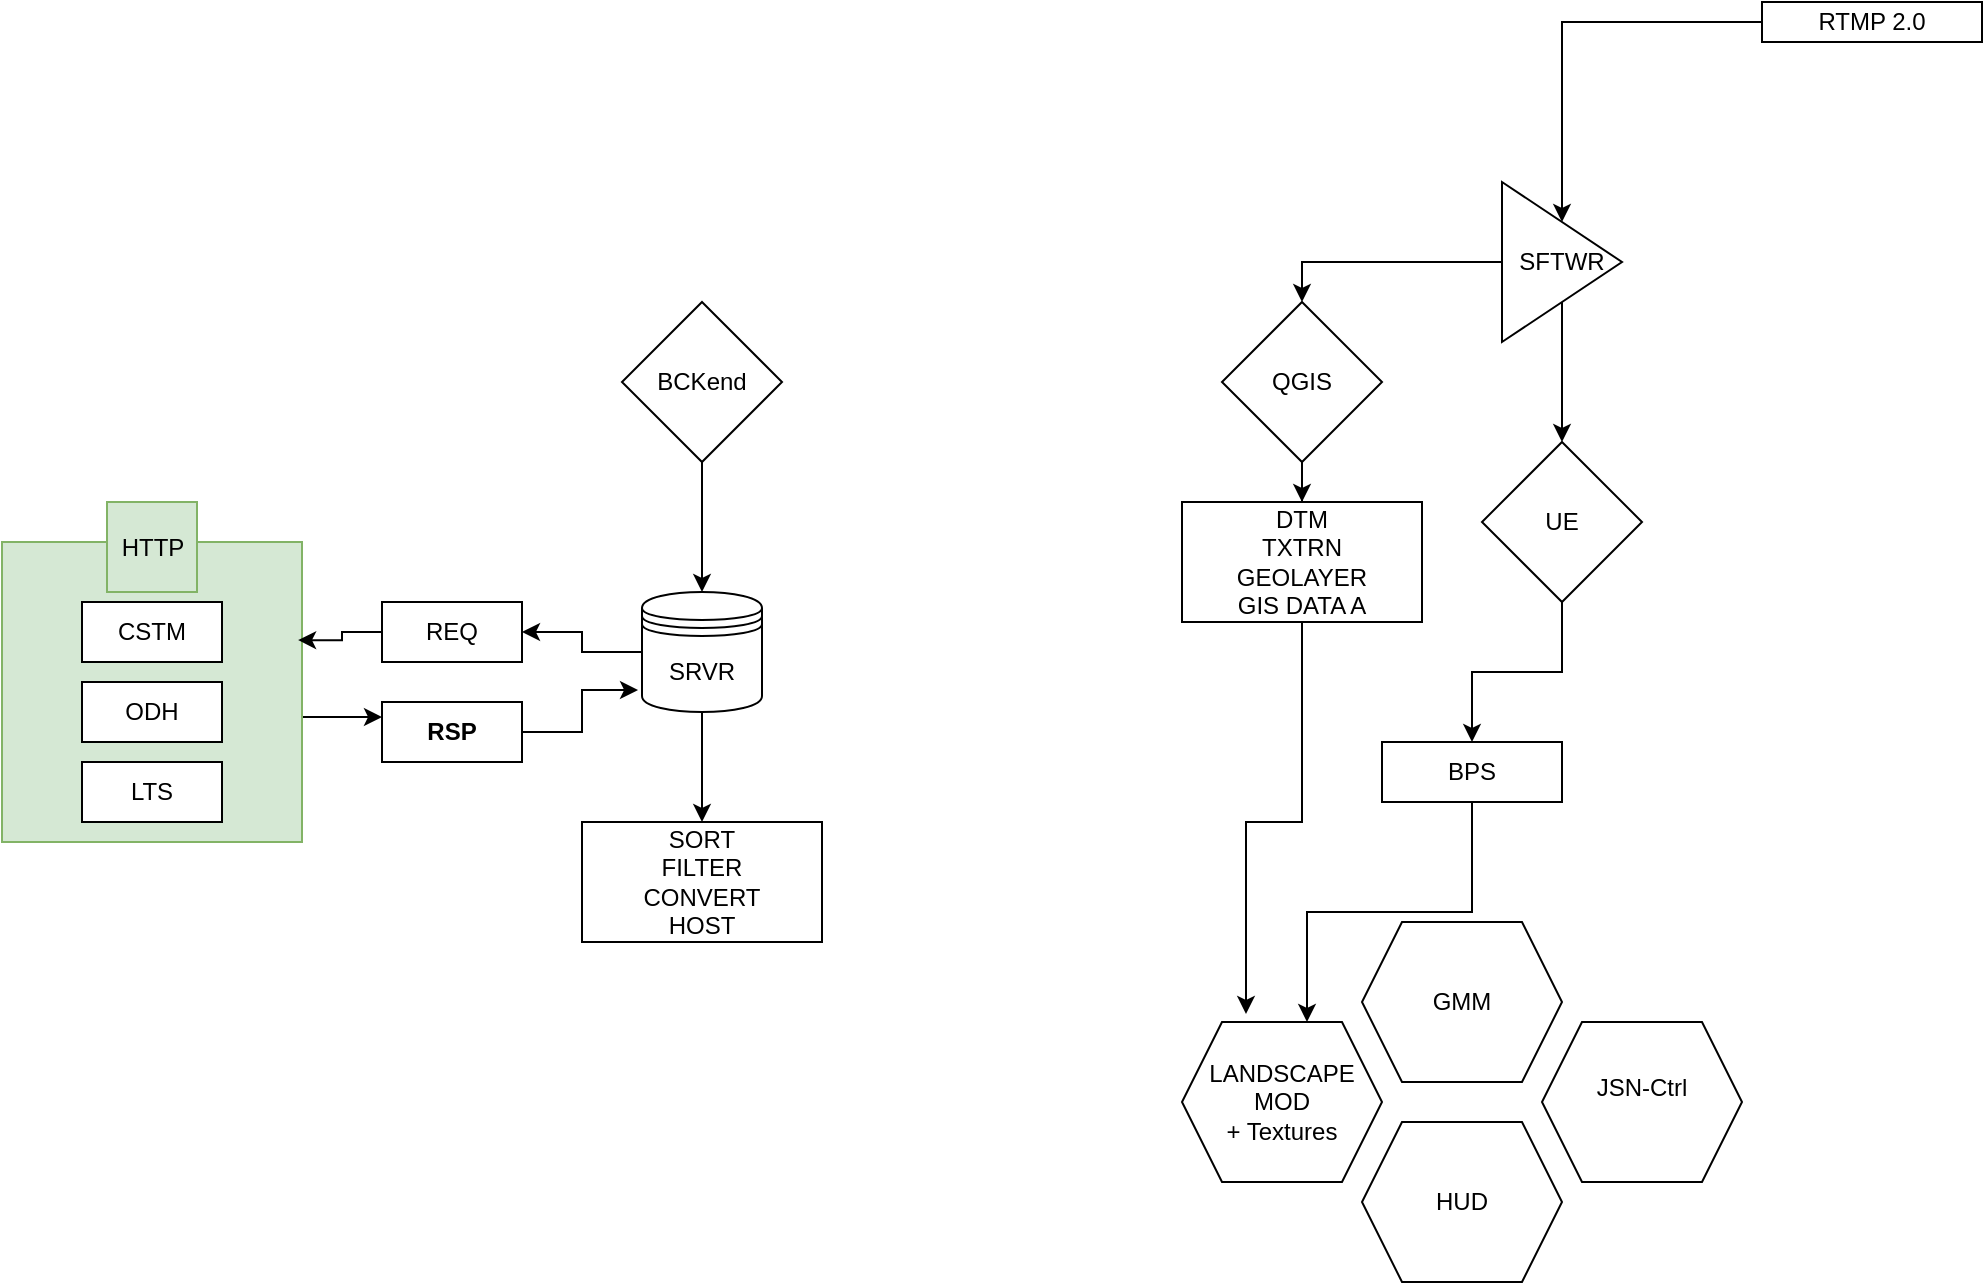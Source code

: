 <mxfile version="22.1.3" type="github">
  <diagram id="C5RBs43oDa-KdzZeNtuy" name="Page-1">
    <mxGraphModel dx="1758" dy="733" grid="1" gridSize="10" guides="1" tooltips="1" connect="1" arrows="1" fold="1" page="1" pageScale="1" pageWidth="827" pageHeight="1169" math="0" shadow="0">
      <root>
        <mxCell id="WIyWlLk6GJQsqaUBKTNV-0" />
        <mxCell id="WIyWlLk6GJQsqaUBKTNV-1" parent="WIyWlLk6GJQsqaUBKTNV-0" />
        <mxCell id="PpnzUT1_5QEgfYQbQOux-27" style="edgeStyle=orthogonalEdgeStyle;rounded=0;orthogonalLoop=1;jettySize=auto;html=1;exitX=1;exitY=0.75;exitDx=0;exitDy=0;entryX=0;entryY=0.25;entryDx=0;entryDy=0;" edge="1" parent="WIyWlLk6GJQsqaUBKTNV-1" source="PpnzUT1_5QEgfYQbQOux-18" target="PpnzUT1_5QEgfYQbQOux-25">
          <mxGeometry relative="1" as="geometry">
            <Array as="points">
              <mxPoint x="-520" y="380" />
              <mxPoint x="-455" y="380" />
              <mxPoint x="-455" y="378" />
            </Array>
          </mxGeometry>
        </mxCell>
        <mxCell id="PpnzUT1_5QEgfYQbQOux-18" value="" style="whiteSpace=wrap;html=1;aspect=fixed;fillColor=#d5e8d4;strokeColor=#82b366;" vertex="1" parent="WIyWlLk6GJQsqaUBKTNV-1">
          <mxGeometry x="-580" y="290" width="150" height="150" as="geometry" />
        </mxCell>
        <mxCell id="PpnzUT1_5QEgfYQbQOux-2" style="edgeStyle=orthogonalEdgeStyle;rounded=0;orthogonalLoop=1;jettySize=auto;html=1;" edge="1" parent="WIyWlLk6GJQsqaUBKTNV-1" source="4-b9_ulazWs0U883Xy_r-0" target="PpnzUT1_5QEgfYQbQOux-1">
          <mxGeometry relative="1" as="geometry" />
        </mxCell>
        <mxCell id="4-b9_ulazWs0U883Xy_r-0" value="&lt;div&gt;RTMP 2.0&lt;/div&gt;" style="rounded=0;whiteSpace=wrap;html=1;" parent="WIyWlLk6GJQsqaUBKTNV-1" vertex="1">
          <mxGeometry x="300" y="20" width="110" height="20" as="geometry" />
        </mxCell>
        <mxCell id="4-b9_ulazWs0U883Xy_r-6" value="" style="edgeStyle=orthogonalEdgeStyle;rounded=0;orthogonalLoop=1;jettySize=auto;html=1;" parent="WIyWlLk6GJQsqaUBKTNV-1" source="4-b9_ulazWs0U883Xy_r-3" target="4-b9_ulazWs0U883Xy_r-5" edge="1">
          <mxGeometry relative="1" as="geometry" />
        </mxCell>
        <mxCell id="4-b9_ulazWs0U883Xy_r-3" value="QGIS" style="rhombus;whiteSpace=wrap;html=1;rounded=0;" parent="WIyWlLk6GJQsqaUBKTNV-1" vertex="1">
          <mxGeometry x="30" y="170" width="80" height="80" as="geometry" />
        </mxCell>
        <mxCell id="4-b9_ulazWs0U883Xy_r-5" value="DTM&lt;br&gt;TXTRN&lt;br&gt;&lt;div&gt;GEOLAYER&lt;/div&gt;&lt;div&gt;GIS DATA A&lt;/div&gt;" style="whiteSpace=wrap;html=1;rounded=0;" parent="WIyWlLk6GJQsqaUBKTNV-1" vertex="1">
          <mxGeometry x="10" y="270" width="120" height="60" as="geometry" />
        </mxCell>
        <mxCell id="PpnzUT1_5QEgfYQbQOux-3" style="edgeStyle=orthogonalEdgeStyle;rounded=0;orthogonalLoop=1;jettySize=auto;html=1;entryX=0.5;entryY=0;entryDx=0;entryDy=0;" edge="1" parent="WIyWlLk6GJQsqaUBKTNV-1" source="PpnzUT1_5QEgfYQbQOux-1" target="4-b9_ulazWs0U883Xy_r-3">
          <mxGeometry relative="1" as="geometry" />
        </mxCell>
        <mxCell id="PpnzUT1_5QEgfYQbQOux-5" style="edgeStyle=orthogonalEdgeStyle;rounded=0;orthogonalLoop=1;jettySize=auto;html=1;" edge="1" parent="WIyWlLk6GJQsqaUBKTNV-1" source="PpnzUT1_5QEgfYQbQOux-1" target="PpnzUT1_5QEgfYQbQOux-4">
          <mxGeometry relative="1" as="geometry" />
        </mxCell>
        <mxCell id="PpnzUT1_5QEgfYQbQOux-1" value="SFTWR" style="triangle;whiteSpace=wrap;html=1;" vertex="1" parent="WIyWlLk6GJQsqaUBKTNV-1">
          <mxGeometry x="170" y="110" width="60" height="80" as="geometry" />
        </mxCell>
        <mxCell id="PpnzUT1_5QEgfYQbQOux-35" value="" style="edgeStyle=orthogonalEdgeStyle;rounded=0;orthogonalLoop=1;jettySize=auto;html=1;" edge="1" parent="WIyWlLk6GJQsqaUBKTNV-1" source="PpnzUT1_5QEgfYQbQOux-4" target="PpnzUT1_5QEgfYQbQOux-34">
          <mxGeometry relative="1" as="geometry" />
        </mxCell>
        <mxCell id="PpnzUT1_5QEgfYQbQOux-4" value="&lt;div&gt;UE&lt;/div&gt;" style="rhombus;whiteSpace=wrap;html=1;rounded=0;" vertex="1" parent="WIyWlLk6GJQsqaUBKTNV-1">
          <mxGeometry x="160" y="240" width="80" height="80" as="geometry" />
        </mxCell>
        <mxCell id="PpnzUT1_5QEgfYQbQOux-13" style="edgeStyle=orthogonalEdgeStyle;rounded=0;orthogonalLoop=1;jettySize=auto;html=1;entryX=0.5;entryY=0;entryDx=0;entryDy=0;" edge="1" parent="WIyWlLk6GJQsqaUBKTNV-1" source="PpnzUT1_5QEgfYQbQOux-6" target="PpnzUT1_5QEgfYQbQOux-12">
          <mxGeometry relative="1" as="geometry" />
        </mxCell>
        <mxCell id="PpnzUT1_5QEgfYQbQOux-6" value="&lt;div&gt;BCKend&lt;/div&gt;" style="rhombus;whiteSpace=wrap;html=1;rounded=0;" vertex="1" parent="WIyWlLk6GJQsqaUBKTNV-1">
          <mxGeometry x="-270" y="170" width="80" height="80" as="geometry" />
        </mxCell>
        <mxCell id="PpnzUT1_5QEgfYQbQOux-21" value="" style="edgeStyle=orthogonalEdgeStyle;rounded=0;orthogonalLoop=1;jettySize=auto;html=1;" edge="1" parent="WIyWlLk6GJQsqaUBKTNV-1" source="PpnzUT1_5QEgfYQbQOux-12" target="PpnzUT1_5QEgfYQbQOux-20">
          <mxGeometry relative="1" as="geometry" />
        </mxCell>
        <mxCell id="PpnzUT1_5QEgfYQbQOux-31" value="" style="edgeStyle=orthogonalEdgeStyle;rounded=0;orthogonalLoop=1;jettySize=auto;html=1;" edge="1" parent="WIyWlLk6GJQsqaUBKTNV-1" source="PpnzUT1_5QEgfYQbQOux-12" target="PpnzUT1_5QEgfYQbQOux-30">
          <mxGeometry relative="1" as="geometry" />
        </mxCell>
        <mxCell id="PpnzUT1_5QEgfYQbQOux-12" value="&lt;div&gt;SRVR&lt;/div&gt;" style="shape=datastore;whiteSpace=wrap;html=1;" vertex="1" parent="WIyWlLk6GJQsqaUBKTNV-1">
          <mxGeometry x="-260" y="315" width="60" height="60" as="geometry" />
        </mxCell>
        <mxCell id="PpnzUT1_5QEgfYQbQOux-14" value="CSTM" style="whiteSpace=wrap;html=1;" vertex="1" parent="WIyWlLk6GJQsqaUBKTNV-1">
          <mxGeometry x="-540" y="320" width="70" height="30" as="geometry" />
        </mxCell>
        <mxCell id="PpnzUT1_5QEgfYQbQOux-16" value="ODH" style="whiteSpace=wrap;html=1;" vertex="1" parent="WIyWlLk6GJQsqaUBKTNV-1">
          <mxGeometry x="-540" y="360" width="70" height="30" as="geometry" />
        </mxCell>
        <mxCell id="PpnzUT1_5QEgfYQbQOux-17" value="&lt;div&gt;LTS&lt;/div&gt;" style="whiteSpace=wrap;html=1;" vertex="1" parent="WIyWlLk6GJQsqaUBKTNV-1">
          <mxGeometry x="-540" y="400" width="70" height="30" as="geometry" />
        </mxCell>
        <mxCell id="PpnzUT1_5QEgfYQbQOux-19" value="&lt;div&gt;HTTP&lt;/div&gt;" style="whiteSpace=wrap;html=1;aspect=fixed;fillColor=#d5e8d4;strokeColor=#82b366;" vertex="1" parent="WIyWlLk6GJQsqaUBKTNV-1">
          <mxGeometry x="-527.5" y="270" width="45" height="45" as="geometry" />
        </mxCell>
        <mxCell id="PpnzUT1_5QEgfYQbQOux-20" value="REQ" style="whiteSpace=wrap;html=1;" vertex="1" parent="WIyWlLk6GJQsqaUBKTNV-1">
          <mxGeometry x="-390" y="320" width="70" height="30" as="geometry" />
        </mxCell>
        <mxCell id="PpnzUT1_5QEgfYQbQOux-25" value="RSP" style="whiteSpace=wrap;html=1;fontStyle=1" vertex="1" parent="WIyWlLk6GJQsqaUBKTNV-1">
          <mxGeometry x="-390" y="370" width="70" height="30" as="geometry" />
        </mxCell>
        <mxCell id="PpnzUT1_5QEgfYQbQOux-26" style="edgeStyle=orthogonalEdgeStyle;rounded=0;orthogonalLoop=1;jettySize=auto;html=1;entryX=0.987;entryY=0.327;entryDx=0;entryDy=0;entryPerimeter=0;" edge="1" parent="WIyWlLk6GJQsqaUBKTNV-1" source="PpnzUT1_5QEgfYQbQOux-20" target="PpnzUT1_5QEgfYQbQOux-18">
          <mxGeometry relative="1" as="geometry" />
        </mxCell>
        <mxCell id="PpnzUT1_5QEgfYQbQOux-28" style="edgeStyle=orthogonalEdgeStyle;rounded=0;orthogonalLoop=1;jettySize=auto;html=1;entryX=-0.033;entryY=0.817;entryDx=0;entryDy=0;entryPerimeter=0;" edge="1" parent="WIyWlLk6GJQsqaUBKTNV-1" source="PpnzUT1_5QEgfYQbQOux-25" target="PpnzUT1_5QEgfYQbQOux-12">
          <mxGeometry relative="1" as="geometry" />
        </mxCell>
        <mxCell id="PpnzUT1_5QEgfYQbQOux-30" value="SORT&lt;br&gt;FILTER&lt;br&gt;CONVERT&lt;br&gt;HOST" style="whiteSpace=wrap;html=1;" vertex="1" parent="WIyWlLk6GJQsqaUBKTNV-1">
          <mxGeometry x="-290" y="430" width="120" height="60" as="geometry" />
        </mxCell>
        <mxCell id="PpnzUT1_5QEgfYQbQOux-37" value="" style="edgeStyle=orthogonalEdgeStyle;rounded=0;orthogonalLoop=1;jettySize=auto;html=1;entryX=0.625;entryY=0;entryDx=0;entryDy=0;" edge="1" parent="WIyWlLk6GJQsqaUBKTNV-1" source="PpnzUT1_5QEgfYQbQOux-34" target="PpnzUT1_5QEgfYQbQOux-38">
          <mxGeometry relative="1" as="geometry">
            <mxPoint x="80" y="480" as="targetPoint" />
          </mxGeometry>
        </mxCell>
        <mxCell id="PpnzUT1_5QEgfYQbQOux-34" value="BPS&lt;br&gt;" style="whiteSpace=wrap;html=1;rounded=0;" vertex="1" parent="WIyWlLk6GJQsqaUBKTNV-1">
          <mxGeometry x="110" y="390" width="90" height="30" as="geometry" />
        </mxCell>
        <mxCell id="PpnzUT1_5QEgfYQbQOux-38" value="LANDSCAPE MOD&lt;br&gt;&lt;div&gt;+ Textures&lt;/div&gt;" style="shape=hexagon;perimeter=hexagonPerimeter2;whiteSpace=wrap;html=1;fixedSize=1;" vertex="1" parent="WIyWlLk6GJQsqaUBKTNV-1">
          <mxGeometry x="10" y="530" width="100" height="80" as="geometry" />
        </mxCell>
        <mxCell id="PpnzUT1_5QEgfYQbQOux-39" style="edgeStyle=orthogonalEdgeStyle;rounded=0;orthogonalLoop=1;jettySize=auto;html=1;entryX=0.32;entryY=-0.05;entryDx=0;entryDy=0;entryPerimeter=0;" edge="1" parent="WIyWlLk6GJQsqaUBKTNV-1" source="4-b9_ulazWs0U883Xy_r-5" target="PpnzUT1_5QEgfYQbQOux-38">
          <mxGeometry relative="1" as="geometry" />
        </mxCell>
        <mxCell id="PpnzUT1_5QEgfYQbQOux-40" value="&lt;div&gt;GMM&lt;/div&gt;" style="shape=hexagon;perimeter=hexagonPerimeter2;whiteSpace=wrap;html=1;fixedSize=1;" vertex="1" parent="WIyWlLk6GJQsqaUBKTNV-1">
          <mxGeometry x="100" y="480" width="100" height="80" as="geometry" />
        </mxCell>
        <mxCell id="PpnzUT1_5QEgfYQbQOux-41" value="&lt;div&gt;JSN-Ctrl&lt;/div&gt;&lt;div&gt;&lt;br&gt;&lt;/div&gt;" style="shape=hexagon;perimeter=hexagonPerimeter2;whiteSpace=wrap;html=1;fixedSize=1;" vertex="1" parent="WIyWlLk6GJQsqaUBKTNV-1">
          <mxGeometry x="190" y="530" width="100" height="80" as="geometry" />
        </mxCell>
        <mxCell id="PpnzUT1_5QEgfYQbQOux-42" value="&lt;div&gt;HUD&lt;/div&gt;" style="shape=hexagon;perimeter=hexagonPerimeter2;whiteSpace=wrap;html=1;fixedSize=1;" vertex="1" parent="WIyWlLk6GJQsqaUBKTNV-1">
          <mxGeometry x="100" y="580" width="100" height="80" as="geometry" />
        </mxCell>
      </root>
    </mxGraphModel>
  </diagram>
</mxfile>
